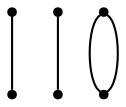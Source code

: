 graph {
  node [shape=point,comment="{\"directed\":false,\"doi\":\"10.1007/978-3-030-68766-3_31\",\"figure\":\"3 (2)\"}"]

  v0 [pos="825.3106395265327,249.74852006796243"]
  v1 [pos="844.3261835433314,396.2284951386762"]
  v2 [pos="762.7006568117469,309.3647050597954"]
  v3 [pos="465.13659751938496,328.6518770279822"]
  v4 [pos="408.64426570606133,268.6055614047835"]
  v5 [pos="410.2247160851816,396.473410876351"]

  v0 -- v4 [id="-1",pos="825.3106395265327,249.74852006796243 780.4201416990269,293.25902929957726 775.1276776940305,296.38032391090974 771.3811753001054,297.93888872141906 767.6389969185838,299.5016185222422 765.4469769837016,299.5016185222422 762.6131591489946,299.82667852964 759.7752080671371,300.1517067432186 756.2913258383044,300.7976299738811 748.619256066217,299.31826356697394 740.9513831296975,297.83470037593366 729.0911894027731,294.2216825570098 715.9723901243541,290.8920112547066 702.8535908459351,287.55820675590866 688.4721799457063,284.50358378341747 674.4282963666183,282.57830906237155 660.3843491991124,280.6530025475065 646.6780565295824,279.852911087592 632.5090945328825,279.9404076780027 618.3443293717506,280.0279360622326 603.7170220602842,280.9988875064737 592.0359569060147,282.08655406096096 580.354955340163,283.1742206154483 571.6160626843578,284.3744054960488 560.9518399174955,286.5913885081622 550.2834839034829,288.81253651058955 537.6814676956947,292.05051443834907 524.1418402689509,297.30129547138426 510.6021810479982,302.5520765044195 496.1165169369539,309.81146385859745 488.25279167392495,313.49951509080955 480.3890346166872,317.1834013327077 479.14715281904716,317.29588786500165 477.25520662728144,317.52925449785573 475.3632286413069,317.76265292452894 472.825319508357,318.1210328544378 470.32076250048965,318.4418960777025 467.8161736984135,318.7627910947864 465.3449688156287,319.0461694052262 462.79872959996044,318.4585878327772 460.2524903842921,317.87097446650904 457.6270835885899,316.4165980014851 408.64426570606133,268.6055614047835"]
  v1 -- v5 [id="-2",pos="844.3261835433314,396.2284951386762 778.5281955072612,319.0212112571621 773.3231655765993,319.0212112571621 769.397598198437,319.0212112571621 760.2002966394476,319.0212112571621 760.2002966394476,319.0212112571621 760.2002966394476,319.0212112571621 757.583188132255,319.0212112571621 755.0035967915042,319.0212112571621 750.1861382667109,321.6757726027865 745.3728765774858,324.3303339484109 738.3259445397865,329.6394566396596 728.4701849155354,336.59464073182835 718.61868571527,343.5498248239971 705.9624285871855,352.1469371205911 695.1732545795469,359.0437795545463 684.3840169834905,365.9406219885015 675.4617353310446,371.13306136332324 663.6599157715667,375.4920257680811 651.8580326236713,379.8468251825251 637.1806812274766,383.3640164304105 625.8163499817604,385.12261205435317 614.4562155716122,386.8812076782959 606.4091013119425,386.8812076782959 597.4035188323124,385.63935699764704 588.3937395171142,384.4016713073121 578.4296252291058,381.92213493632823 570.2616929758101,380.0051901959101 562.0978939696648,378.088245455492 555.7302134098145,376.73805733595344 543.5490889387687,371.17474306028123 531.3679962619318,365.61139699078984 513.3734596738994,355.8433183334309 502.0007983454648,349.98826397287195 490.628168811239,344.13743819026524 485.87324949525174,342.20380169477244 481.40171196273513,340.76192020069016 476.92597759465053,339.3200387066079 472.72949176288625,338.3699122139362 468.87469829362163,337.8781572125256 465.01573978299785,337.38643400493424 461.4985372232914,337.3572472789179 455.16834203567396,342.1496250268728 448.84234368362456,346.9461677651416 439.7075495392323,356.5684081738763 410.2247160851816,396.473410876351"]
  v2 -- v3 [id="-3",pos="762.7006568117469,309.3647050597954 687.3303227291051,291.54213126950214 654.3292693006649,287.63327196301606 619.0736249343279,288.8877288929737 583.8138473208404,290.14193147237785 546.2953455223058,296.5597046387793 465.13659751938496,328.6518770279822"]
  v2 -- v3 [id="-4",pos="762.7006568117469,309.3647050597954 663.0597682853339,368.7911922294318 636.8347602352001,381.1762837319518 606.1090275688261,379.83026060272715 575.38335849087,378.48423747350245 540.1652312909747,363.40684536197966 465.13659751938496,328.6518770279822"]
}